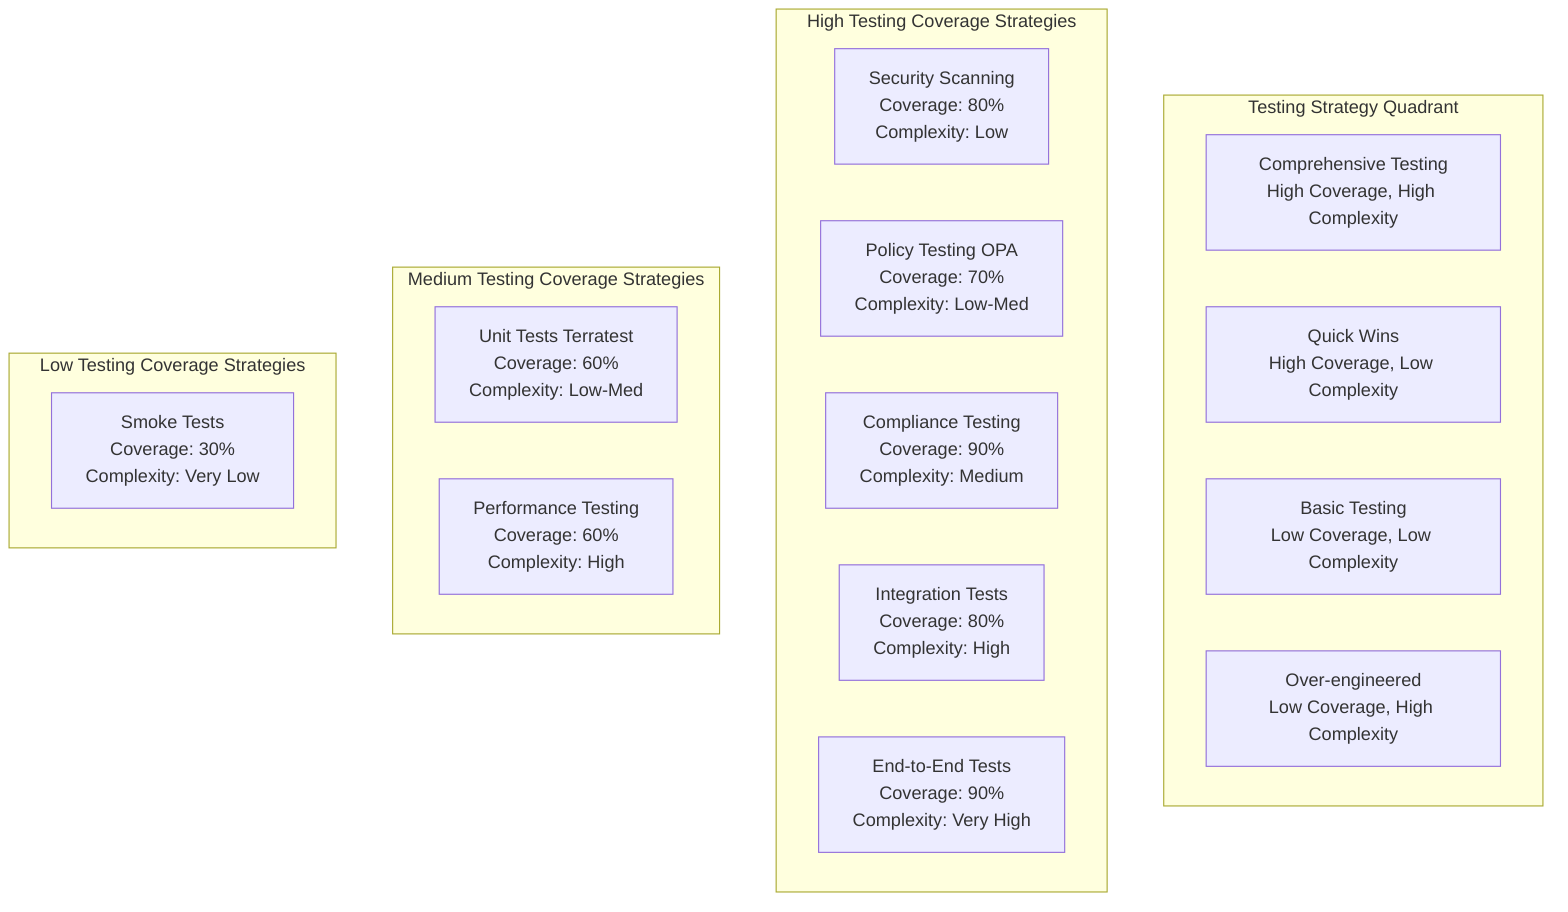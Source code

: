 graph TD
    subgraph Legend["Testing Strategy Quadrant"]
        direction LR
        Q1["Comprehensive Testing<br/>High Coverage, High Complexity"]:::kv-outline
        Q2["Quick Wins<br/>High Coverage, Low Complexity"]:::kv-primary
        Q3["Basic Testing<br/>Low Coverage, Low Complexity"]:::kv-muted
        Q4["Over-engineered<br/>Low Coverage, High Complexity"]:::kv-pattern
    end

    subgraph HighCoverage["High Testing Coverage Strategies"]
        SEC["Security Scanning<br/>Coverage: 80%<br/>Complexity: Low"]:::kv-primary
        POL["Policy Testing OPA<br/>Coverage: 70%<br/>Complexity: Low-Med"]:::kv-primary
        COMP["Compliance Testing<br/>Coverage: 90%<br/>Complexity: Medium"]:::kv-accent
        INT["Integration Tests<br/>Coverage: 80%<br/>Complexity: High"]:::kv-highlight
        E2E["End-to-End Tests<br/>Coverage: 90%<br/>Complexity: Very High"]:::kv-pattern
    end

    subgraph MedCoverage["Medium Testing Coverage Strategies"]
        UNIT["Unit Tests Terratest<br/>Coverage: 60%<br/>Complexity: Low-Med"]:::kv-accent
        PERF["Performance Testing<br/>Coverage: 60%<br/>Complexity: High"]:::kv-highlight
    end

    subgraph LowCoverage["Low Testing Coverage Strategies"]
        SMOKE["Smoke Tests<br/>Coverage: 30%<br/>Complexity: Very Low"]:::kv-muted
    end